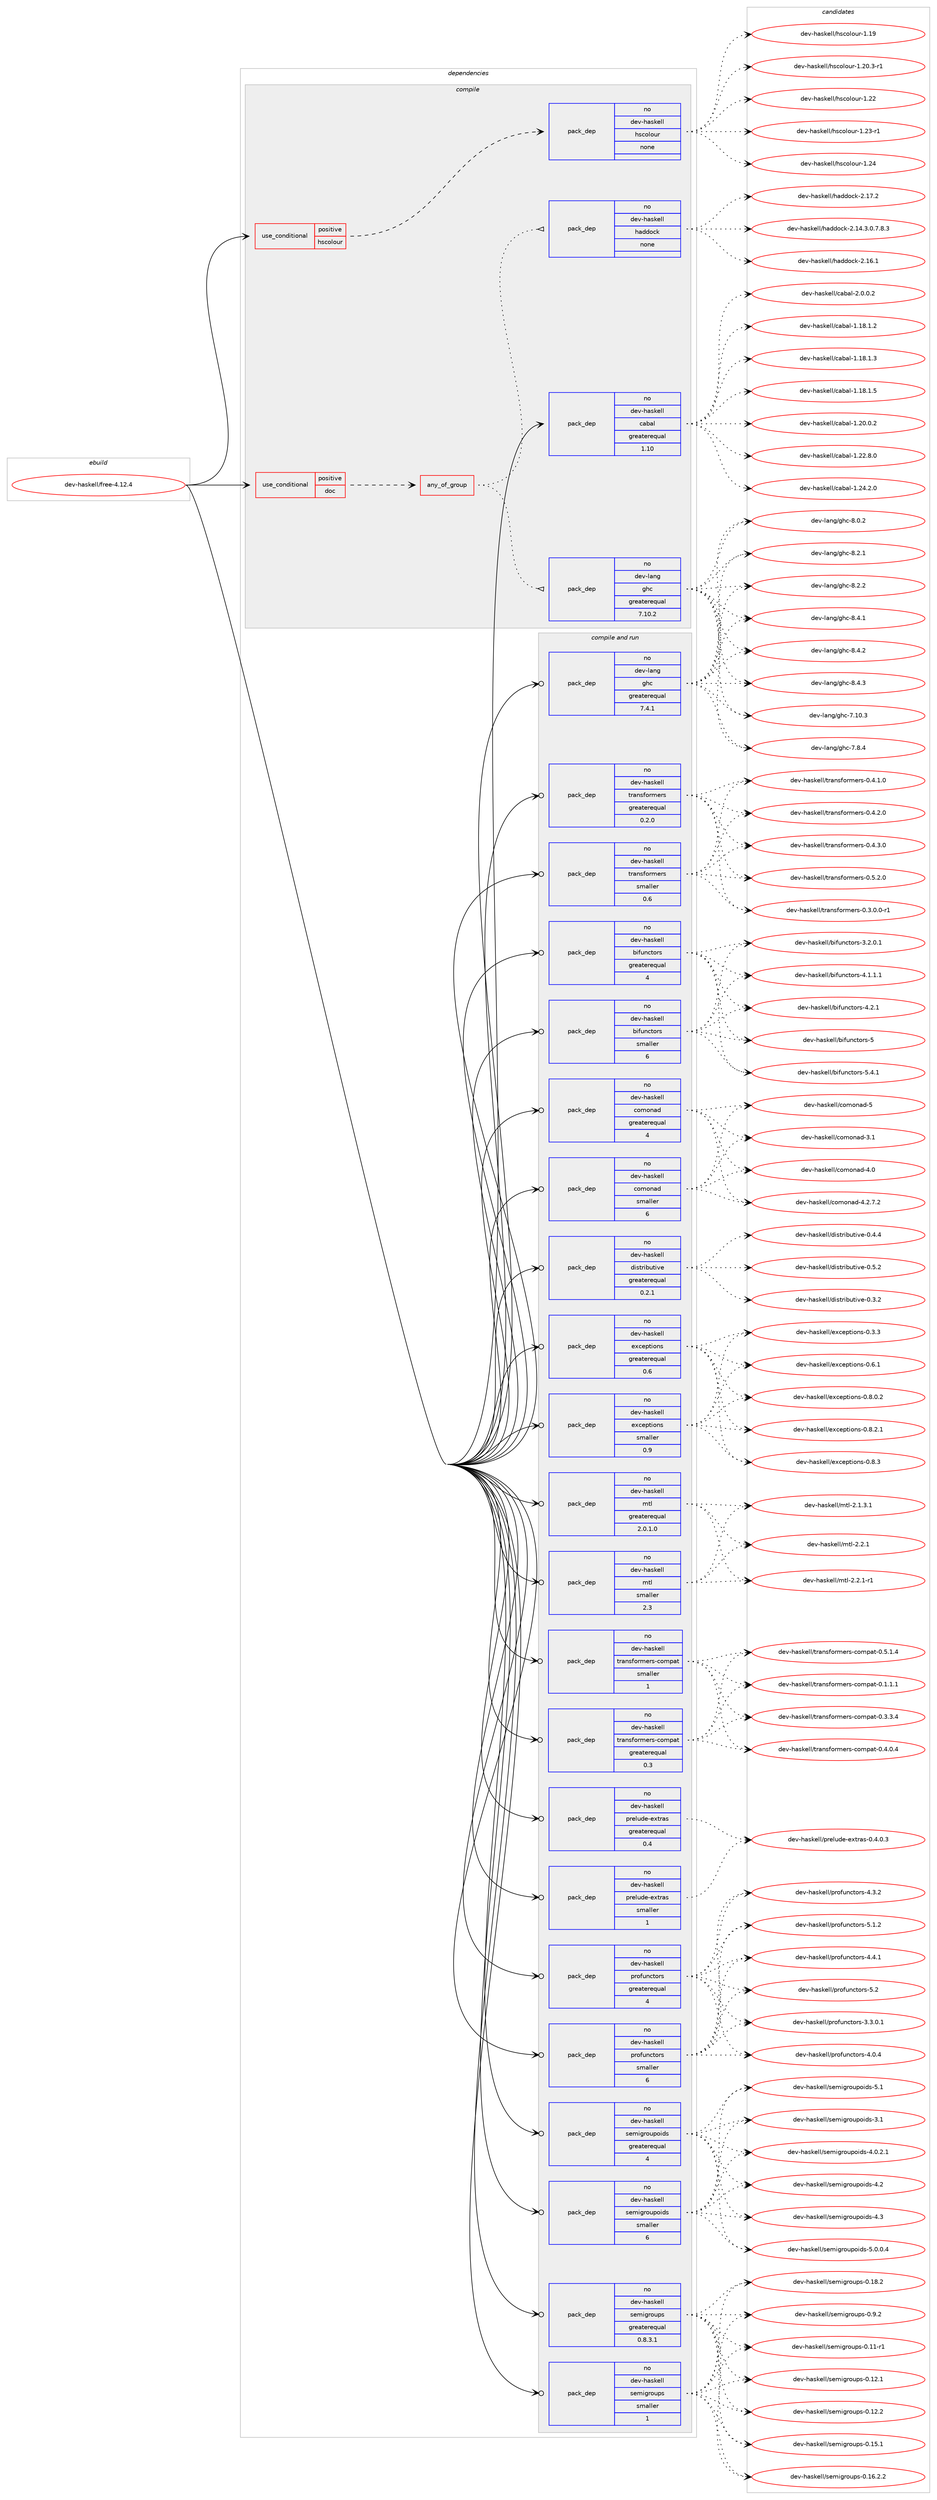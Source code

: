 digraph prolog {

# *************
# Graph options
# *************

newrank=true;
concentrate=true;
compound=true;
graph [rankdir=LR,fontname=Helvetica,fontsize=10,ranksep=1.5];#, ranksep=2.5, nodesep=0.2];
edge  [arrowhead=vee];
node  [fontname=Helvetica,fontsize=10];

# **********
# The ebuild
# **********

subgraph cluster_leftcol {
color=gray;
rank=same;
label=<<i>ebuild</i>>;
id [label="dev-haskell/free-4.12.4", color=red, width=4, href="../dev-haskell/free-4.12.4.svg"];
}

# ****************
# The dependencies
# ****************

subgraph cluster_midcol {
color=gray;
label=<<i>dependencies</i>>;
subgraph cluster_compile {
fillcolor="#eeeeee";
style=filled;
label=<<i>compile</i>>;
subgraph cond359608 {
dependency1332619 [label=<<TABLE BORDER="0" CELLBORDER="1" CELLSPACING="0" CELLPADDING="4"><TR><TD ROWSPAN="3" CELLPADDING="10">use_conditional</TD></TR><TR><TD>positive</TD></TR><TR><TD>doc</TD></TR></TABLE>>, shape=none, color=red];
subgraph any20903 {
dependency1332620 [label=<<TABLE BORDER="0" CELLBORDER="1" CELLSPACING="0" CELLPADDING="4"><TR><TD CELLPADDING="10">any_of_group</TD></TR></TABLE>>, shape=none, color=red];subgraph pack951556 {
dependency1332621 [label=<<TABLE BORDER="0" CELLBORDER="1" CELLSPACING="0" CELLPADDING="4" WIDTH="220"><TR><TD ROWSPAN="6" CELLPADDING="30">pack_dep</TD></TR><TR><TD WIDTH="110">no</TD></TR><TR><TD>dev-haskell</TD></TR><TR><TD>haddock</TD></TR><TR><TD>none</TD></TR><TR><TD></TD></TR></TABLE>>, shape=none, color=blue];
}
dependency1332620:e -> dependency1332621:w [weight=20,style="dotted",arrowhead="oinv"];
subgraph pack951557 {
dependency1332622 [label=<<TABLE BORDER="0" CELLBORDER="1" CELLSPACING="0" CELLPADDING="4" WIDTH="220"><TR><TD ROWSPAN="6" CELLPADDING="30">pack_dep</TD></TR><TR><TD WIDTH="110">no</TD></TR><TR><TD>dev-lang</TD></TR><TR><TD>ghc</TD></TR><TR><TD>greaterequal</TD></TR><TR><TD>7.10.2</TD></TR></TABLE>>, shape=none, color=blue];
}
dependency1332620:e -> dependency1332622:w [weight=20,style="dotted",arrowhead="oinv"];
}
dependency1332619:e -> dependency1332620:w [weight=20,style="dashed",arrowhead="vee"];
}
id:e -> dependency1332619:w [weight=20,style="solid",arrowhead="vee"];
subgraph cond359609 {
dependency1332623 [label=<<TABLE BORDER="0" CELLBORDER="1" CELLSPACING="0" CELLPADDING="4"><TR><TD ROWSPAN="3" CELLPADDING="10">use_conditional</TD></TR><TR><TD>positive</TD></TR><TR><TD>hscolour</TD></TR></TABLE>>, shape=none, color=red];
subgraph pack951558 {
dependency1332624 [label=<<TABLE BORDER="0" CELLBORDER="1" CELLSPACING="0" CELLPADDING="4" WIDTH="220"><TR><TD ROWSPAN="6" CELLPADDING="30">pack_dep</TD></TR><TR><TD WIDTH="110">no</TD></TR><TR><TD>dev-haskell</TD></TR><TR><TD>hscolour</TD></TR><TR><TD>none</TD></TR><TR><TD></TD></TR></TABLE>>, shape=none, color=blue];
}
dependency1332623:e -> dependency1332624:w [weight=20,style="dashed",arrowhead="vee"];
}
id:e -> dependency1332623:w [weight=20,style="solid",arrowhead="vee"];
subgraph pack951559 {
dependency1332625 [label=<<TABLE BORDER="0" CELLBORDER="1" CELLSPACING="0" CELLPADDING="4" WIDTH="220"><TR><TD ROWSPAN="6" CELLPADDING="30">pack_dep</TD></TR><TR><TD WIDTH="110">no</TD></TR><TR><TD>dev-haskell</TD></TR><TR><TD>cabal</TD></TR><TR><TD>greaterequal</TD></TR><TR><TD>1.10</TD></TR></TABLE>>, shape=none, color=blue];
}
id:e -> dependency1332625:w [weight=20,style="solid",arrowhead="vee"];
}
subgraph cluster_compileandrun {
fillcolor="#eeeeee";
style=filled;
label=<<i>compile and run</i>>;
subgraph pack951560 {
dependency1332626 [label=<<TABLE BORDER="0" CELLBORDER="1" CELLSPACING="0" CELLPADDING="4" WIDTH="220"><TR><TD ROWSPAN="6" CELLPADDING="30">pack_dep</TD></TR><TR><TD WIDTH="110">no</TD></TR><TR><TD>dev-haskell</TD></TR><TR><TD>bifunctors</TD></TR><TR><TD>greaterequal</TD></TR><TR><TD>4</TD></TR></TABLE>>, shape=none, color=blue];
}
id:e -> dependency1332626:w [weight=20,style="solid",arrowhead="odotvee"];
subgraph pack951561 {
dependency1332627 [label=<<TABLE BORDER="0" CELLBORDER="1" CELLSPACING="0" CELLPADDING="4" WIDTH="220"><TR><TD ROWSPAN="6" CELLPADDING="30">pack_dep</TD></TR><TR><TD WIDTH="110">no</TD></TR><TR><TD>dev-haskell</TD></TR><TR><TD>bifunctors</TD></TR><TR><TD>smaller</TD></TR><TR><TD>6</TD></TR></TABLE>>, shape=none, color=blue];
}
id:e -> dependency1332627:w [weight=20,style="solid",arrowhead="odotvee"];
subgraph pack951562 {
dependency1332628 [label=<<TABLE BORDER="0" CELLBORDER="1" CELLSPACING="0" CELLPADDING="4" WIDTH="220"><TR><TD ROWSPAN="6" CELLPADDING="30">pack_dep</TD></TR><TR><TD WIDTH="110">no</TD></TR><TR><TD>dev-haskell</TD></TR><TR><TD>comonad</TD></TR><TR><TD>greaterequal</TD></TR><TR><TD>4</TD></TR></TABLE>>, shape=none, color=blue];
}
id:e -> dependency1332628:w [weight=20,style="solid",arrowhead="odotvee"];
subgraph pack951563 {
dependency1332629 [label=<<TABLE BORDER="0" CELLBORDER="1" CELLSPACING="0" CELLPADDING="4" WIDTH="220"><TR><TD ROWSPAN="6" CELLPADDING="30">pack_dep</TD></TR><TR><TD WIDTH="110">no</TD></TR><TR><TD>dev-haskell</TD></TR><TR><TD>comonad</TD></TR><TR><TD>smaller</TD></TR><TR><TD>6</TD></TR></TABLE>>, shape=none, color=blue];
}
id:e -> dependency1332629:w [weight=20,style="solid",arrowhead="odotvee"];
subgraph pack951564 {
dependency1332630 [label=<<TABLE BORDER="0" CELLBORDER="1" CELLSPACING="0" CELLPADDING="4" WIDTH="220"><TR><TD ROWSPAN="6" CELLPADDING="30">pack_dep</TD></TR><TR><TD WIDTH="110">no</TD></TR><TR><TD>dev-haskell</TD></TR><TR><TD>distributive</TD></TR><TR><TD>greaterequal</TD></TR><TR><TD>0.2.1</TD></TR></TABLE>>, shape=none, color=blue];
}
id:e -> dependency1332630:w [weight=20,style="solid",arrowhead="odotvee"];
subgraph pack951565 {
dependency1332631 [label=<<TABLE BORDER="0" CELLBORDER="1" CELLSPACING="0" CELLPADDING="4" WIDTH="220"><TR><TD ROWSPAN="6" CELLPADDING="30">pack_dep</TD></TR><TR><TD WIDTH="110">no</TD></TR><TR><TD>dev-haskell</TD></TR><TR><TD>exceptions</TD></TR><TR><TD>greaterequal</TD></TR><TR><TD>0.6</TD></TR></TABLE>>, shape=none, color=blue];
}
id:e -> dependency1332631:w [weight=20,style="solid",arrowhead="odotvee"];
subgraph pack951566 {
dependency1332632 [label=<<TABLE BORDER="0" CELLBORDER="1" CELLSPACING="0" CELLPADDING="4" WIDTH="220"><TR><TD ROWSPAN="6" CELLPADDING="30">pack_dep</TD></TR><TR><TD WIDTH="110">no</TD></TR><TR><TD>dev-haskell</TD></TR><TR><TD>exceptions</TD></TR><TR><TD>smaller</TD></TR><TR><TD>0.9</TD></TR></TABLE>>, shape=none, color=blue];
}
id:e -> dependency1332632:w [weight=20,style="solid",arrowhead="odotvee"];
subgraph pack951567 {
dependency1332633 [label=<<TABLE BORDER="0" CELLBORDER="1" CELLSPACING="0" CELLPADDING="4" WIDTH="220"><TR><TD ROWSPAN="6" CELLPADDING="30">pack_dep</TD></TR><TR><TD WIDTH="110">no</TD></TR><TR><TD>dev-haskell</TD></TR><TR><TD>mtl</TD></TR><TR><TD>greaterequal</TD></TR><TR><TD>2.0.1.0</TD></TR></TABLE>>, shape=none, color=blue];
}
id:e -> dependency1332633:w [weight=20,style="solid",arrowhead="odotvee"];
subgraph pack951568 {
dependency1332634 [label=<<TABLE BORDER="0" CELLBORDER="1" CELLSPACING="0" CELLPADDING="4" WIDTH="220"><TR><TD ROWSPAN="6" CELLPADDING="30">pack_dep</TD></TR><TR><TD WIDTH="110">no</TD></TR><TR><TD>dev-haskell</TD></TR><TR><TD>mtl</TD></TR><TR><TD>smaller</TD></TR><TR><TD>2.3</TD></TR></TABLE>>, shape=none, color=blue];
}
id:e -> dependency1332634:w [weight=20,style="solid",arrowhead="odotvee"];
subgraph pack951569 {
dependency1332635 [label=<<TABLE BORDER="0" CELLBORDER="1" CELLSPACING="0" CELLPADDING="4" WIDTH="220"><TR><TD ROWSPAN="6" CELLPADDING="30">pack_dep</TD></TR><TR><TD WIDTH="110">no</TD></TR><TR><TD>dev-haskell</TD></TR><TR><TD>prelude-extras</TD></TR><TR><TD>greaterequal</TD></TR><TR><TD>0.4</TD></TR></TABLE>>, shape=none, color=blue];
}
id:e -> dependency1332635:w [weight=20,style="solid",arrowhead="odotvee"];
subgraph pack951570 {
dependency1332636 [label=<<TABLE BORDER="0" CELLBORDER="1" CELLSPACING="0" CELLPADDING="4" WIDTH="220"><TR><TD ROWSPAN="6" CELLPADDING="30">pack_dep</TD></TR><TR><TD WIDTH="110">no</TD></TR><TR><TD>dev-haskell</TD></TR><TR><TD>prelude-extras</TD></TR><TR><TD>smaller</TD></TR><TR><TD>1</TD></TR></TABLE>>, shape=none, color=blue];
}
id:e -> dependency1332636:w [weight=20,style="solid",arrowhead="odotvee"];
subgraph pack951571 {
dependency1332637 [label=<<TABLE BORDER="0" CELLBORDER="1" CELLSPACING="0" CELLPADDING="4" WIDTH="220"><TR><TD ROWSPAN="6" CELLPADDING="30">pack_dep</TD></TR><TR><TD WIDTH="110">no</TD></TR><TR><TD>dev-haskell</TD></TR><TR><TD>profunctors</TD></TR><TR><TD>greaterequal</TD></TR><TR><TD>4</TD></TR></TABLE>>, shape=none, color=blue];
}
id:e -> dependency1332637:w [weight=20,style="solid",arrowhead="odotvee"];
subgraph pack951572 {
dependency1332638 [label=<<TABLE BORDER="0" CELLBORDER="1" CELLSPACING="0" CELLPADDING="4" WIDTH="220"><TR><TD ROWSPAN="6" CELLPADDING="30">pack_dep</TD></TR><TR><TD WIDTH="110">no</TD></TR><TR><TD>dev-haskell</TD></TR><TR><TD>profunctors</TD></TR><TR><TD>smaller</TD></TR><TR><TD>6</TD></TR></TABLE>>, shape=none, color=blue];
}
id:e -> dependency1332638:w [weight=20,style="solid",arrowhead="odotvee"];
subgraph pack951573 {
dependency1332639 [label=<<TABLE BORDER="0" CELLBORDER="1" CELLSPACING="0" CELLPADDING="4" WIDTH="220"><TR><TD ROWSPAN="6" CELLPADDING="30">pack_dep</TD></TR><TR><TD WIDTH="110">no</TD></TR><TR><TD>dev-haskell</TD></TR><TR><TD>semigroupoids</TD></TR><TR><TD>greaterequal</TD></TR><TR><TD>4</TD></TR></TABLE>>, shape=none, color=blue];
}
id:e -> dependency1332639:w [weight=20,style="solid",arrowhead="odotvee"];
subgraph pack951574 {
dependency1332640 [label=<<TABLE BORDER="0" CELLBORDER="1" CELLSPACING="0" CELLPADDING="4" WIDTH="220"><TR><TD ROWSPAN="6" CELLPADDING="30">pack_dep</TD></TR><TR><TD WIDTH="110">no</TD></TR><TR><TD>dev-haskell</TD></TR><TR><TD>semigroupoids</TD></TR><TR><TD>smaller</TD></TR><TR><TD>6</TD></TR></TABLE>>, shape=none, color=blue];
}
id:e -> dependency1332640:w [weight=20,style="solid",arrowhead="odotvee"];
subgraph pack951575 {
dependency1332641 [label=<<TABLE BORDER="0" CELLBORDER="1" CELLSPACING="0" CELLPADDING="4" WIDTH="220"><TR><TD ROWSPAN="6" CELLPADDING="30">pack_dep</TD></TR><TR><TD WIDTH="110">no</TD></TR><TR><TD>dev-haskell</TD></TR><TR><TD>semigroups</TD></TR><TR><TD>greaterequal</TD></TR><TR><TD>0.8.3.1</TD></TR></TABLE>>, shape=none, color=blue];
}
id:e -> dependency1332641:w [weight=20,style="solid",arrowhead="odotvee"];
subgraph pack951576 {
dependency1332642 [label=<<TABLE BORDER="0" CELLBORDER="1" CELLSPACING="0" CELLPADDING="4" WIDTH="220"><TR><TD ROWSPAN="6" CELLPADDING="30">pack_dep</TD></TR><TR><TD WIDTH="110">no</TD></TR><TR><TD>dev-haskell</TD></TR><TR><TD>semigroups</TD></TR><TR><TD>smaller</TD></TR><TR><TD>1</TD></TR></TABLE>>, shape=none, color=blue];
}
id:e -> dependency1332642:w [weight=20,style="solid",arrowhead="odotvee"];
subgraph pack951577 {
dependency1332643 [label=<<TABLE BORDER="0" CELLBORDER="1" CELLSPACING="0" CELLPADDING="4" WIDTH="220"><TR><TD ROWSPAN="6" CELLPADDING="30">pack_dep</TD></TR><TR><TD WIDTH="110">no</TD></TR><TR><TD>dev-haskell</TD></TR><TR><TD>transformers</TD></TR><TR><TD>greaterequal</TD></TR><TR><TD>0.2.0</TD></TR></TABLE>>, shape=none, color=blue];
}
id:e -> dependency1332643:w [weight=20,style="solid",arrowhead="odotvee"];
subgraph pack951578 {
dependency1332644 [label=<<TABLE BORDER="0" CELLBORDER="1" CELLSPACING="0" CELLPADDING="4" WIDTH="220"><TR><TD ROWSPAN="6" CELLPADDING="30">pack_dep</TD></TR><TR><TD WIDTH="110">no</TD></TR><TR><TD>dev-haskell</TD></TR><TR><TD>transformers</TD></TR><TR><TD>smaller</TD></TR><TR><TD>0.6</TD></TR></TABLE>>, shape=none, color=blue];
}
id:e -> dependency1332644:w [weight=20,style="solid",arrowhead="odotvee"];
subgraph pack951579 {
dependency1332645 [label=<<TABLE BORDER="0" CELLBORDER="1" CELLSPACING="0" CELLPADDING="4" WIDTH="220"><TR><TD ROWSPAN="6" CELLPADDING="30">pack_dep</TD></TR><TR><TD WIDTH="110">no</TD></TR><TR><TD>dev-haskell</TD></TR><TR><TD>transformers-compat</TD></TR><TR><TD>greaterequal</TD></TR><TR><TD>0.3</TD></TR></TABLE>>, shape=none, color=blue];
}
id:e -> dependency1332645:w [weight=20,style="solid",arrowhead="odotvee"];
subgraph pack951580 {
dependency1332646 [label=<<TABLE BORDER="0" CELLBORDER="1" CELLSPACING="0" CELLPADDING="4" WIDTH="220"><TR><TD ROWSPAN="6" CELLPADDING="30">pack_dep</TD></TR><TR><TD WIDTH="110">no</TD></TR><TR><TD>dev-haskell</TD></TR><TR><TD>transformers-compat</TD></TR><TR><TD>smaller</TD></TR><TR><TD>1</TD></TR></TABLE>>, shape=none, color=blue];
}
id:e -> dependency1332646:w [weight=20,style="solid",arrowhead="odotvee"];
subgraph pack951581 {
dependency1332647 [label=<<TABLE BORDER="0" CELLBORDER="1" CELLSPACING="0" CELLPADDING="4" WIDTH="220"><TR><TD ROWSPAN="6" CELLPADDING="30">pack_dep</TD></TR><TR><TD WIDTH="110">no</TD></TR><TR><TD>dev-lang</TD></TR><TR><TD>ghc</TD></TR><TR><TD>greaterequal</TD></TR><TR><TD>7.4.1</TD></TR></TABLE>>, shape=none, color=blue];
}
id:e -> dependency1332647:w [weight=20,style="solid",arrowhead="odotvee"];
}
subgraph cluster_run {
fillcolor="#eeeeee";
style=filled;
label=<<i>run</i>>;
}
}

# **************
# The candidates
# **************

subgraph cluster_choices {
rank=same;
color=gray;
label=<<i>candidates</i>>;

subgraph choice951556 {
color=black;
nodesep=1;
choice1001011184510497115107101108108471049710010011199107455046495246514648465546564651 [label="dev-haskell/haddock-2.14.3.0.7.8.3", color=red, width=4,href="../dev-haskell/haddock-2.14.3.0.7.8.3.svg"];
choice100101118451049711510710110810847104971001001119910745504649544649 [label="dev-haskell/haddock-2.16.1", color=red, width=4,href="../dev-haskell/haddock-2.16.1.svg"];
choice100101118451049711510710110810847104971001001119910745504649554650 [label="dev-haskell/haddock-2.17.2", color=red, width=4,href="../dev-haskell/haddock-2.17.2.svg"];
dependency1332621:e -> choice1001011184510497115107101108108471049710010011199107455046495246514648465546564651:w [style=dotted,weight="100"];
dependency1332621:e -> choice100101118451049711510710110810847104971001001119910745504649544649:w [style=dotted,weight="100"];
dependency1332621:e -> choice100101118451049711510710110810847104971001001119910745504649554650:w [style=dotted,weight="100"];
}
subgraph choice951557 {
color=black;
nodesep=1;
choice1001011184510897110103471031049945554649484651 [label="dev-lang/ghc-7.10.3", color=red, width=4,href="../dev-lang/ghc-7.10.3.svg"];
choice10010111845108971101034710310499455546564652 [label="dev-lang/ghc-7.8.4", color=red, width=4,href="../dev-lang/ghc-7.8.4.svg"];
choice10010111845108971101034710310499455646484650 [label="dev-lang/ghc-8.0.2", color=red, width=4,href="../dev-lang/ghc-8.0.2.svg"];
choice10010111845108971101034710310499455646504649 [label="dev-lang/ghc-8.2.1", color=red, width=4,href="../dev-lang/ghc-8.2.1.svg"];
choice10010111845108971101034710310499455646504650 [label="dev-lang/ghc-8.2.2", color=red, width=4,href="../dev-lang/ghc-8.2.2.svg"];
choice10010111845108971101034710310499455646524649 [label="dev-lang/ghc-8.4.1", color=red, width=4,href="../dev-lang/ghc-8.4.1.svg"];
choice10010111845108971101034710310499455646524650 [label="dev-lang/ghc-8.4.2", color=red, width=4,href="../dev-lang/ghc-8.4.2.svg"];
choice10010111845108971101034710310499455646524651 [label="dev-lang/ghc-8.4.3", color=red, width=4,href="../dev-lang/ghc-8.4.3.svg"];
dependency1332622:e -> choice1001011184510897110103471031049945554649484651:w [style=dotted,weight="100"];
dependency1332622:e -> choice10010111845108971101034710310499455546564652:w [style=dotted,weight="100"];
dependency1332622:e -> choice10010111845108971101034710310499455646484650:w [style=dotted,weight="100"];
dependency1332622:e -> choice10010111845108971101034710310499455646504649:w [style=dotted,weight="100"];
dependency1332622:e -> choice10010111845108971101034710310499455646504650:w [style=dotted,weight="100"];
dependency1332622:e -> choice10010111845108971101034710310499455646524649:w [style=dotted,weight="100"];
dependency1332622:e -> choice10010111845108971101034710310499455646524650:w [style=dotted,weight="100"];
dependency1332622:e -> choice10010111845108971101034710310499455646524651:w [style=dotted,weight="100"];
}
subgraph choice951558 {
color=black;
nodesep=1;
choice100101118451049711510710110810847104115991111081111171144549464957 [label="dev-haskell/hscolour-1.19", color=red, width=4,href="../dev-haskell/hscolour-1.19.svg"];
choice10010111845104971151071011081084710411599111108111117114454946504846514511449 [label="dev-haskell/hscolour-1.20.3-r1", color=red, width=4,href="../dev-haskell/hscolour-1.20.3-r1.svg"];
choice100101118451049711510710110810847104115991111081111171144549465050 [label="dev-haskell/hscolour-1.22", color=red, width=4,href="../dev-haskell/hscolour-1.22.svg"];
choice1001011184510497115107101108108471041159911110811111711445494650514511449 [label="dev-haskell/hscolour-1.23-r1", color=red, width=4,href="../dev-haskell/hscolour-1.23-r1.svg"];
choice100101118451049711510710110810847104115991111081111171144549465052 [label="dev-haskell/hscolour-1.24", color=red, width=4,href="../dev-haskell/hscolour-1.24.svg"];
dependency1332624:e -> choice100101118451049711510710110810847104115991111081111171144549464957:w [style=dotted,weight="100"];
dependency1332624:e -> choice10010111845104971151071011081084710411599111108111117114454946504846514511449:w [style=dotted,weight="100"];
dependency1332624:e -> choice100101118451049711510710110810847104115991111081111171144549465050:w [style=dotted,weight="100"];
dependency1332624:e -> choice1001011184510497115107101108108471041159911110811111711445494650514511449:w [style=dotted,weight="100"];
dependency1332624:e -> choice100101118451049711510710110810847104115991111081111171144549465052:w [style=dotted,weight="100"];
}
subgraph choice951559 {
color=black;
nodesep=1;
choice10010111845104971151071011081084799979897108454946495646494650 [label="dev-haskell/cabal-1.18.1.2", color=red, width=4,href="../dev-haskell/cabal-1.18.1.2.svg"];
choice10010111845104971151071011081084799979897108454946495646494651 [label="dev-haskell/cabal-1.18.1.3", color=red, width=4,href="../dev-haskell/cabal-1.18.1.3.svg"];
choice10010111845104971151071011081084799979897108454946495646494653 [label="dev-haskell/cabal-1.18.1.5", color=red, width=4,href="../dev-haskell/cabal-1.18.1.5.svg"];
choice10010111845104971151071011081084799979897108454946504846484650 [label="dev-haskell/cabal-1.20.0.2", color=red, width=4,href="../dev-haskell/cabal-1.20.0.2.svg"];
choice10010111845104971151071011081084799979897108454946505046564648 [label="dev-haskell/cabal-1.22.8.0", color=red, width=4,href="../dev-haskell/cabal-1.22.8.0.svg"];
choice10010111845104971151071011081084799979897108454946505246504648 [label="dev-haskell/cabal-1.24.2.0", color=red, width=4,href="../dev-haskell/cabal-1.24.2.0.svg"];
choice100101118451049711510710110810847999798971084550464846484650 [label="dev-haskell/cabal-2.0.0.2", color=red, width=4,href="../dev-haskell/cabal-2.0.0.2.svg"];
dependency1332625:e -> choice10010111845104971151071011081084799979897108454946495646494650:w [style=dotted,weight="100"];
dependency1332625:e -> choice10010111845104971151071011081084799979897108454946495646494651:w [style=dotted,weight="100"];
dependency1332625:e -> choice10010111845104971151071011081084799979897108454946495646494653:w [style=dotted,weight="100"];
dependency1332625:e -> choice10010111845104971151071011081084799979897108454946504846484650:w [style=dotted,weight="100"];
dependency1332625:e -> choice10010111845104971151071011081084799979897108454946505046564648:w [style=dotted,weight="100"];
dependency1332625:e -> choice10010111845104971151071011081084799979897108454946505246504648:w [style=dotted,weight="100"];
dependency1332625:e -> choice100101118451049711510710110810847999798971084550464846484650:w [style=dotted,weight="100"];
}
subgraph choice951560 {
color=black;
nodesep=1;
choice10010111845104971151071011081084798105102117110991161111141154551465046484649 [label="dev-haskell/bifunctors-3.2.0.1", color=red, width=4,href="../dev-haskell/bifunctors-3.2.0.1.svg"];
choice10010111845104971151071011081084798105102117110991161111141154552464946494649 [label="dev-haskell/bifunctors-4.1.1.1", color=red, width=4,href="../dev-haskell/bifunctors-4.1.1.1.svg"];
choice1001011184510497115107101108108479810510211711099116111114115455246504649 [label="dev-haskell/bifunctors-4.2.1", color=red, width=4,href="../dev-haskell/bifunctors-4.2.1.svg"];
choice10010111845104971151071011081084798105102117110991161111141154553 [label="dev-haskell/bifunctors-5", color=red, width=4,href="../dev-haskell/bifunctors-5.svg"];
choice1001011184510497115107101108108479810510211711099116111114115455346524649 [label="dev-haskell/bifunctors-5.4.1", color=red, width=4,href="../dev-haskell/bifunctors-5.4.1.svg"];
dependency1332626:e -> choice10010111845104971151071011081084798105102117110991161111141154551465046484649:w [style=dotted,weight="100"];
dependency1332626:e -> choice10010111845104971151071011081084798105102117110991161111141154552464946494649:w [style=dotted,weight="100"];
dependency1332626:e -> choice1001011184510497115107101108108479810510211711099116111114115455246504649:w [style=dotted,weight="100"];
dependency1332626:e -> choice10010111845104971151071011081084798105102117110991161111141154553:w [style=dotted,weight="100"];
dependency1332626:e -> choice1001011184510497115107101108108479810510211711099116111114115455346524649:w [style=dotted,weight="100"];
}
subgraph choice951561 {
color=black;
nodesep=1;
choice10010111845104971151071011081084798105102117110991161111141154551465046484649 [label="dev-haskell/bifunctors-3.2.0.1", color=red, width=4,href="../dev-haskell/bifunctors-3.2.0.1.svg"];
choice10010111845104971151071011081084798105102117110991161111141154552464946494649 [label="dev-haskell/bifunctors-4.1.1.1", color=red, width=4,href="../dev-haskell/bifunctors-4.1.1.1.svg"];
choice1001011184510497115107101108108479810510211711099116111114115455246504649 [label="dev-haskell/bifunctors-4.2.1", color=red, width=4,href="../dev-haskell/bifunctors-4.2.1.svg"];
choice10010111845104971151071011081084798105102117110991161111141154553 [label="dev-haskell/bifunctors-5", color=red, width=4,href="../dev-haskell/bifunctors-5.svg"];
choice1001011184510497115107101108108479810510211711099116111114115455346524649 [label="dev-haskell/bifunctors-5.4.1", color=red, width=4,href="../dev-haskell/bifunctors-5.4.1.svg"];
dependency1332627:e -> choice10010111845104971151071011081084798105102117110991161111141154551465046484649:w [style=dotted,weight="100"];
dependency1332627:e -> choice10010111845104971151071011081084798105102117110991161111141154552464946494649:w [style=dotted,weight="100"];
dependency1332627:e -> choice1001011184510497115107101108108479810510211711099116111114115455246504649:w [style=dotted,weight="100"];
dependency1332627:e -> choice10010111845104971151071011081084798105102117110991161111141154553:w [style=dotted,weight="100"];
dependency1332627:e -> choice1001011184510497115107101108108479810510211711099116111114115455346524649:w [style=dotted,weight="100"];
}
subgraph choice951562 {
color=black;
nodesep=1;
choice100101118451049711510710110810847991111091111109710045514649 [label="dev-haskell/comonad-3.1", color=red, width=4,href="../dev-haskell/comonad-3.1.svg"];
choice100101118451049711510710110810847991111091111109710045524648 [label="dev-haskell/comonad-4.0", color=red, width=4,href="../dev-haskell/comonad-4.0.svg"];
choice10010111845104971151071011081084799111109111110971004552465046554650 [label="dev-haskell/comonad-4.2.7.2", color=red, width=4,href="../dev-haskell/comonad-4.2.7.2.svg"];
choice10010111845104971151071011081084799111109111110971004553 [label="dev-haskell/comonad-5", color=red, width=4,href="../dev-haskell/comonad-5.svg"];
dependency1332628:e -> choice100101118451049711510710110810847991111091111109710045514649:w [style=dotted,weight="100"];
dependency1332628:e -> choice100101118451049711510710110810847991111091111109710045524648:w [style=dotted,weight="100"];
dependency1332628:e -> choice10010111845104971151071011081084799111109111110971004552465046554650:w [style=dotted,weight="100"];
dependency1332628:e -> choice10010111845104971151071011081084799111109111110971004553:w [style=dotted,weight="100"];
}
subgraph choice951563 {
color=black;
nodesep=1;
choice100101118451049711510710110810847991111091111109710045514649 [label="dev-haskell/comonad-3.1", color=red, width=4,href="../dev-haskell/comonad-3.1.svg"];
choice100101118451049711510710110810847991111091111109710045524648 [label="dev-haskell/comonad-4.0", color=red, width=4,href="../dev-haskell/comonad-4.0.svg"];
choice10010111845104971151071011081084799111109111110971004552465046554650 [label="dev-haskell/comonad-4.2.7.2", color=red, width=4,href="../dev-haskell/comonad-4.2.7.2.svg"];
choice10010111845104971151071011081084799111109111110971004553 [label="dev-haskell/comonad-5", color=red, width=4,href="../dev-haskell/comonad-5.svg"];
dependency1332629:e -> choice100101118451049711510710110810847991111091111109710045514649:w [style=dotted,weight="100"];
dependency1332629:e -> choice100101118451049711510710110810847991111091111109710045524648:w [style=dotted,weight="100"];
dependency1332629:e -> choice10010111845104971151071011081084799111109111110971004552465046554650:w [style=dotted,weight="100"];
dependency1332629:e -> choice10010111845104971151071011081084799111109111110971004553:w [style=dotted,weight="100"];
}
subgraph choice951564 {
color=black;
nodesep=1;
choice10010111845104971151071011081084710010511511611410598117116105118101454846514650 [label="dev-haskell/distributive-0.3.2", color=red, width=4,href="../dev-haskell/distributive-0.3.2.svg"];
choice10010111845104971151071011081084710010511511611410598117116105118101454846524652 [label="dev-haskell/distributive-0.4.4", color=red, width=4,href="../dev-haskell/distributive-0.4.4.svg"];
choice10010111845104971151071011081084710010511511611410598117116105118101454846534650 [label="dev-haskell/distributive-0.5.2", color=red, width=4,href="../dev-haskell/distributive-0.5.2.svg"];
dependency1332630:e -> choice10010111845104971151071011081084710010511511611410598117116105118101454846514650:w [style=dotted,weight="100"];
dependency1332630:e -> choice10010111845104971151071011081084710010511511611410598117116105118101454846524652:w [style=dotted,weight="100"];
dependency1332630:e -> choice10010111845104971151071011081084710010511511611410598117116105118101454846534650:w [style=dotted,weight="100"];
}
subgraph choice951565 {
color=black;
nodesep=1;
choice10010111845104971151071011081084710112099101112116105111110115454846514651 [label="dev-haskell/exceptions-0.3.3", color=red, width=4,href="../dev-haskell/exceptions-0.3.3.svg"];
choice10010111845104971151071011081084710112099101112116105111110115454846544649 [label="dev-haskell/exceptions-0.6.1", color=red, width=4,href="../dev-haskell/exceptions-0.6.1.svg"];
choice100101118451049711510710110810847101120991011121161051111101154548465646484650 [label="dev-haskell/exceptions-0.8.0.2", color=red, width=4,href="../dev-haskell/exceptions-0.8.0.2.svg"];
choice100101118451049711510710110810847101120991011121161051111101154548465646504649 [label="dev-haskell/exceptions-0.8.2.1", color=red, width=4,href="../dev-haskell/exceptions-0.8.2.1.svg"];
choice10010111845104971151071011081084710112099101112116105111110115454846564651 [label="dev-haskell/exceptions-0.8.3", color=red, width=4,href="../dev-haskell/exceptions-0.8.3.svg"];
dependency1332631:e -> choice10010111845104971151071011081084710112099101112116105111110115454846514651:w [style=dotted,weight="100"];
dependency1332631:e -> choice10010111845104971151071011081084710112099101112116105111110115454846544649:w [style=dotted,weight="100"];
dependency1332631:e -> choice100101118451049711510710110810847101120991011121161051111101154548465646484650:w [style=dotted,weight="100"];
dependency1332631:e -> choice100101118451049711510710110810847101120991011121161051111101154548465646504649:w [style=dotted,weight="100"];
dependency1332631:e -> choice10010111845104971151071011081084710112099101112116105111110115454846564651:w [style=dotted,weight="100"];
}
subgraph choice951566 {
color=black;
nodesep=1;
choice10010111845104971151071011081084710112099101112116105111110115454846514651 [label="dev-haskell/exceptions-0.3.3", color=red, width=4,href="../dev-haskell/exceptions-0.3.3.svg"];
choice10010111845104971151071011081084710112099101112116105111110115454846544649 [label="dev-haskell/exceptions-0.6.1", color=red, width=4,href="../dev-haskell/exceptions-0.6.1.svg"];
choice100101118451049711510710110810847101120991011121161051111101154548465646484650 [label="dev-haskell/exceptions-0.8.0.2", color=red, width=4,href="../dev-haskell/exceptions-0.8.0.2.svg"];
choice100101118451049711510710110810847101120991011121161051111101154548465646504649 [label="dev-haskell/exceptions-0.8.2.1", color=red, width=4,href="../dev-haskell/exceptions-0.8.2.1.svg"];
choice10010111845104971151071011081084710112099101112116105111110115454846564651 [label="dev-haskell/exceptions-0.8.3", color=red, width=4,href="../dev-haskell/exceptions-0.8.3.svg"];
dependency1332632:e -> choice10010111845104971151071011081084710112099101112116105111110115454846514651:w [style=dotted,weight="100"];
dependency1332632:e -> choice10010111845104971151071011081084710112099101112116105111110115454846544649:w [style=dotted,weight="100"];
dependency1332632:e -> choice100101118451049711510710110810847101120991011121161051111101154548465646484650:w [style=dotted,weight="100"];
dependency1332632:e -> choice100101118451049711510710110810847101120991011121161051111101154548465646504649:w [style=dotted,weight="100"];
dependency1332632:e -> choice10010111845104971151071011081084710112099101112116105111110115454846564651:w [style=dotted,weight="100"];
}
subgraph choice951567 {
color=black;
nodesep=1;
choice1001011184510497115107101108108471091161084550464946514649 [label="dev-haskell/mtl-2.1.3.1", color=red, width=4,href="../dev-haskell/mtl-2.1.3.1.svg"];
choice100101118451049711510710110810847109116108455046504649 [label="dev-haskell/mtl-2.2.1", color=red, width=4,href="../dev-haskell/mtl-2.2.1.svg"];
choice1001011184510497115107101108108471091161084550465046494511449 [label="dev-haskell/mtl-2.2.1-r1", color=red, width=4,href="../dev-haskell/mtl-2.2.1-r1.svg"];
dependency1332633:e -> choice1001011184510497115107101108108471091161084550464946514649:w [style=dotted,weight="100"];
dependency1332633:e -> choice100101118451049711510710110810847109116108455046504649:w [style=dotted,weight="100"];
dependency1332633:e -> choice1001011184510497115107101108108471091161084550465046494511449:w [style=dotted,weight="100"];
}
subgraph choice951568 {
color=black;
nodesep=1;
choice1001011184510497115107101108108471091161084550464946514649 [label="dev-haskell/mtl-2.1.3.1", color=red, width=4,href="../dev-haskell/mtl-2.1.3.1.svg"];
choice100101118451049711510710110810847109116108455046504649 [label="dev-haskell/mtl-2.2.1", color=red, width=4,href="../dev-haskell/mtl-2.2.1.svg"];
choice1001011184510497115107101108108471091161084550465046494511449 [label="dev-haskell/mtl-2.2.1-r1", color=red, width=4,href="../dev-haskell/mtl-2.2.1-r1.svg"];
dependency1332634:e -> choice1001011184510497115107101108108471091161084550464946514649:w [style=dotted,weight="100"];
dependency1332634:e -> choice100101118451049711510710110810847109116108455046504649:w [style=dotted,weight="100"];
dependency1332634:e -> choice1001011184510497115107101108108471091161084550465046494511449:w [style=dotted,weight="100"];
}
subgraph choice951569 {
color=black;
nodesep=1;
choice10010111845104971151071011081084711211410110811710010145101120116114971154548465246484651 [label="dev-haskell/prelude-extras-0.4.0.3", color=red, width=4,href="../dev-haskell/prelude-extras-0.4.0.3.svg"];
dependency1332635:e -> choice10010111845104971151071011081084711211410110811710010145101120116114971154548465246484651:w [style=dotted,weight="100"];
}
subgraph choice951570 {
color=black;
nodesep=1;
choice10010111845104971151071011081084711211410110811710010145101120116114971154548465246484651 [label="dev-haskell/prelude-extras-0.4.0.3", color=red, width=4,href="../dev-haskell/prelude-extras-0.4.0.3.svg"];
dependency1332636:e -> choice10010111845104971151071011081084711211410110811710010145101120116114971154548465246484651:w [style=dotted,weight="100"];
}
subgraph choice951571 {
color=black;
nodesep=1;
choice100101118451049711510710110810847112114111102117110991161111141154551465146484649 [label="dev-haskell/profunctors-3.3.0.1", color=red, width=4,href="../dev-haskell/profunctors-3.3.0.1.svg"];
choice10010111845104971151071011081084711211411110211711099116111114115455246484652 [label="dev-haskell/profunctors-4.0.4", color=red, width=4,href="../dev-haskell/profunctors-4.0.4.svg"];
choice10010111845104971151071011081084711211411110211711099116111114115455246514650 [label="dev-haskell/profunctors-4.3.2", color=red, width=4,href="../dev-haskell/profunctors-4.3.2.svg"];
choice10010111845104971151071011081084711211411110211711099116111114115455246524649 [label="dev-haskell/profunctors-4.4.1", color=red, width=4,href="../dev-haskell/profunctors-4.4.1.svg"];
choice10010111845104971151071011081084711211411110211711099116111114115455346494650 [label="dev-haskell/profunctors-5.1.2", color=red, width=4,href="../dev-haskell/profunctors-5.1.2.svg"];
choice1001011184510497115107101108108471121141111021171109911611111411545534650 [label="dev-haskell/profunctors-5.2", color=red, width=4,href="../dev-haskell/profunctors-5.2.svg"];
dependency1332637:e -> choice100101118451049711510710110810847112114111102117110991161111141154551465146484649:w [style=dotted,weight="100"];
dependency1332637:e -> choice10010111845104971151071011081084711211411110211711099116111114115455246484652:w [style=dotted,weight="100"];
dependency1332637:e -> choice10010111845104971151071011081084711211411110211711099116111114115455246514650:w [style=dotted,weight="100"];
dependency1332637:e -> choice10010111845104971151071011081084711211411110211711099116111114115455246524649:w [style=dotted,weight="100"];
dependency1332637:e -> choice10010111845104971151071011081084711211411110211711099116111114115455346494650:w [style=dotted,weight="100"];
dependency1332637:e -> choice1001011184510497115107101108108471121141111021171109911611111411545534650:w [style=dotted,weight="100"];
}
subgraph choice951572 {
color=black;
nodesep=1;
choice100101118451049711510710110810847112114111102117110991161111141154551465146484649 [label="dev-haskell/profunctors-3.3.0.1", color=red, width=4,href="../dev-haskell/profunctors-3.3.0.1.svg"];
choice10010111845104971151071011081084711211411110211711099116111114115455246484652 [label="dev-haskell/profunctors-4.0.4", color=red, width=4,href="../dev-haskell/profunctors-4.0.4.svg"];
choice10010111845104971151071011081084711211411110211711099116111114115455246514650 [label="dev-haskell/profunctors-4.3.2", color=red, width=4,href="../dev-haskell/profunctors-4.3.2.svg"];
choice10010111845104971151071011081084711211411110211711099116111114115455246524649 [label="dev-haskell/profunctors-4.4.1", color=red, width=4,href="../dev-haskell/profunctors-4.4.1.svg"];
choice10010111845104971151071011081084711211411110211711099116111114115455346494650 [label="dev-haskell/profunctors-5.1.2", color=red, width=4,href="../dev-haskell/profunctors-5.1.2.svg"];
choice1001011184510497115107101108108471121141111021171109911611111411545534650 [label="dev-haskell/profunctors-5.2", color=red, width=4,href="../dev-haskell/profunctors-5.2.svg"];
dependency1332638:e -> choice100101118451049711510710110810847112114111102117110991161111141154551465146484649:w [style=dotted,weight="100"];
dependency1332638:e -> choice10010111845104971151071011081084711211411110211711099116111114115455246484652:w [style=dotted,weight="100"];
dependency1332638:e -> choice10010111845104971151071011081084711211411110211711099116111114115455246514650:w [style=dotted,weight="100"];
dependency1332638:e -> choice10010111845104971151071011081084711211411110211711099116111114115455246524649:w [style=dotted,weight="100"];
dependency1332638:e -> choice10010111845104971151071011081084711211411110211711099116111114115455346494650:w [style=dotted,weight="100"];
dependency1332638:e -> choice1001011184510497115107101108108471121141111021171109911611111411545534650:w [style=dotted,weight="100"];
}
subgraph choice951573 {
color=black;
nodesep=1;
choice10010111845104971151071011081084711510110910510311411111711211110510011545514649 [label="dev-haskell/semigroupoids-3.1", color=red, width=4,href="../dev-haskell/semigroupoids-3.1.svg"];
choice1001011184510497115107101108108471151011091051031141111171121111051001154552464846504649 [label="dev-haskell/semigroupoids-4.0.2.1", color=red, width=4,href="../dev-haskell/semigroupoids-4.0.2.1.svg"];
choice10010111845104971151071011081084711510110910510311411111711211110510011545524650 [label="dev-haskell/semigroupoids-4.2", color=red, width=4,href="../dev-haskell/semigroupoids-4.2.svg"];
choice10010111845104971151071011081084711510110910510311411111711211110510011545524651 [label="dev-haskell/semigroupoids-4.3", color=red, width=4,href="../dev-haskell/semigroupoids-4.3.svg"];
choice1001011184510497115107101108108471151011091051031141111171121111051001154553464846484652 [label="dev-haskell/semigroupoids-5.0.0.4", color=red, width=4,href="../dev-haskell/semigroupoids-5.0.0.4.svg"];
choice10010111845104971151071011081084711510110910510311411111711211110510011545534649 [label="dev-haskell/semigroupoids-5.1", color=red, width=4,href="../dev-haskell/semigroupoids-5.1.svg"];
dependency1332639:e -> choice10010111845104971151071011081084711510110910510311411111711211110510011545514649:w [style=dotted,weight="100"];
dependency1332639:e -> choice1001011184510497115107101108108471151011091051031141111171121111051001154552464846504649:w [style=dotted,weight="100"];
dependency1332639:e -> choice10010111845104971151071011081084711510110910510311411111711211110510011545524650:w [style=dotted,weight="100"];
dependency1332639:e -> choice10010111845104971151071011081084711510110910510311411111711211110510011545524651:w [style=dotted,weight="100"];
dependency1332639:e -> choice1001011184510497115107101108108471151011091051031141111171121111051001154553464846484652:w [style=dotted,weight="100"];
dependency1332639:e -> choice10010111845104971151071011081084711510110910510311411111711211110510011545534649:w [style=dotted,weight="100"];
}
subgraph choice951574 {
color=black;
nodesep=1;
choice10010111845104971151071011081084711510110910510311411111711211110510011545514649 [label="dev-haskell/semigroupoids-3.1", color=red, width=4,href="../dev-haskell/semigroupoids-3.1.svg"];
choice1001011184510497115107101108108471151011091051031141111171121111051001154552464846504649 [label="dev-haskell/semigroupoids-4.0.2.1", color=red, width=4,href="../dev-haskell/semigroupoids-4.0.2.1.svg"];
choice10010111845104971151071011081084711510110910510311411111711211110510011545524650 [label="dev-haskell/semigroupoids-4.2", color=red, width=4,href="../dev-haskell/semigroupoids-4.2.svg"];
choice10010111845104971151071011081084711510110910510311411111711211110510011545524651 [label="dev-haskell/semigroupoids-4.3", color=red, width=4,href="../dev-haskell/semigroupoids-4.3.svg"];
choice1001011184510497115107101108108471151011091051031141111171121111051001154553464846484652 [label="dev-haskell/semigroupoids-5.0.0.4", color=red, width=4,href="../dev-haskell/semigroupoids-5.0.0.4.svg"];
choice10010111845104971151071011081084711510110910510311411111711211110510011545534649 [label="dev-haskell/semigroupoids-5.1", color=red, width=4,href="../dev-haskell/semigroupoids-5.1.svg"];
dependency1332640:e -> choice10010111845104971151071011081084711510110910510311411111711211110510011545514649:w [style=dotted,weight="100"];
dependency1332640:e -> choice1001011184510497115107101108108471151011091051031141111171121111051001154552464846504649:w [style=dotted,weight="100"];
dependency1332640:e -> choice10010111845104971151071011081084711510110910510311411111711211110510011545524650:w [style=dotted,weight="100"];
dependency1332640:e -> choice10010111845104971151071011081084711510110910510311411111711211110510011545524651:w [style=dotted,weight="100"];
dependency1332640:e -> choice1001011184510497115107101108108471151011091051031141111171121111051001154553464846484652:w [style=dotted,weight="100"];
dependency1332640:e -> choice10010111845104971151071011081084711510110910510311411111711211110510011545534649:w [style=dotted,weight="100"];
}
subgraph choice951575 {
color=black;
nodesep=1;
choice10010111845104971151071011081084711510110910510311411111711211545484649494511449 [label="dev-haskell/semigroups-0.11-r1", color=red, width=4,href="../dev-haskell/semigroups-0.11-r1.svg"];
choice10010111845104971151071011081084711510110910510311411111711211545484649504649 [label="dev-haskell/semigroups-0.12.1", color=red, width=4,href="../dev-haskell/semigroups-0.12.1.svg"];
choice10010111845104971151071011081084711510110910510311411111711211545484649504650 [label="dev-haskell/semigroups-0.12.2", color=red, width=4,href="../dev-haskell/semigroups-0.12.2.svg"];
choice10010111845104971151071011081084711510110910510311411111711211545484649534649 [label="dev-haskell/semigroups-0.15.1", color=red, width=4,href="../dev-haskell/semigroups-0.15.1.svg"];
choice100101118451049711510710110810847115101109105103114111117112115454846495446504650 [label="dev-haskell/semigroups-0.16.2.2", color=red, width=4,href="../dev-haskell/semigroups-0.16.2.2.svg"];
choice10010111845104971151071011081084711510110910510311411111711211545484649564650 [label="dev-haskell/semigroups-0.18.2", color=red, width=4,href="../dev-haskell/semigroups-0.18.2.svg"];
choice100101118451049711510710110810847115101109105103114111117112115454846574650 [label="dev-haskell/semigroups-0.9.2", color=red, width=4,href="../dev-haskell/semigroups-0.9.2.svg"];
dependency1332641:e -> choice10010111845104971151071011081084711510110910510311411111711211545484649494511449:w [style=dotted,weight="100"];
dependency1332641:e -> choice10010111845104971151071011081084711510110910510311411111711211545484649504649:w [style=dotted,weight="100"];
dependency1332641:e -> choice10010111845104971151071011081084711510110910510311411111711211545484649504650:w [style=dotted,weight="100"];
dependency1332641:e -> choice10010111845104971151071011081084711510110910510311411111711211545484649534649:w [style=dotted,weight="100"];
dependency1332641:e -> choice100101118451049711510710110810847115101109105103114111117112115454846495446504650:w [style=dotted,weight="100"];
dependency1332641:e -> choice10010111845104971151071011081084711510110910510311411111711211545484649564650:w [style=dotted,weight="100"];
dependency1332641:e -> choice100101118451049711510710110810847115101109105103114111117112115454846574650:w [style=dotted,weight="100"];
}
subgraph choice951576 {
color=black;
nodesep=1;
choice10010111845104971151071011081084711510110910510311411111711211545484649494511449 [label="dev-haskell/semigroups-0.11-r1", color=red, width=4,href="../dev-haskell/semigroups-0.11-r1.svg"];
choice10010111845104971151071011081084711510110910510311411111711211545484649504649 [label="dev-haskell/semigroups-0.12.1", color=red, width=4,href="../dev-haskell/semigroups-0.12.1.svg"];
choice10010111845104971151071011081084711510110910510311411111711211545484649504650 [label="dev-haskell/semigroups-0.12.2", color=red, width=4,href="../dev-haskell/semigroups-0.12.2.svg"];
choice10010111845104971151071011081084711510110910510311411111711211545484649534649 [label="dev-haskell/semigroups-0.15.1", color=red, width=4,href="../dev-haskell/semigroups-0.15.1.svg"];
choice100101118451049711510710110810847115101109105103114111117112115454846495446504650 [label="dev-haskell/semigroups-0.16.2.2", color=red, width=4,href="../dev-haskell/semigroups-0.16.2.2.svg"];
choice10010111845104971151071011081084711510110910510311411111711211545484649564650 [label="dev-haskell/semigroups-0.18.2", color=red, width=4,href="../dev-haskell/semigroups-0.18.2.svg"];
choice100101118451049711510710110810847115101109105103114111117112115454846574650 [label="dev-haskell/semigroups-0.9.2", color=red, width=4,href="../dev-haskell/semigroups-0.9.2.svg"];
dependency1332642:e -> choice10010111845104971151071011081084711510110910510311411111711211545484649494511449:w [style=dotted,weight="100"];
dependency1332642:e -> choice10010111845104971151071011081084711510110910510311411111711211545484649504649:w [style=dotted,weight="100"];
dependency1332642:e -> choice10010111845104971151071011081084711510110910510311411111711211545484649504650:w [style=dotted,weight="100"];
dependency1332642:e -> choice10010111845104971151071011081084711510110910510311411111711211545484649534649:w [style=dotted,weight="100"];
dependency1332642:e -> choice100101118451049711510710110810847115101109105103114111117112115454846495446504650:w [style=dotted,weight="100"];
dependency1332642:e -> choice10010111845104971151071011081084711510110910510311411111711211545484649564650:w [style=dotted,weight="100"];
dependency1332642:e -> choice100101118451049711510710110810847115101109105103114111117112115454846574650:w [style=dotted,weight="100"];
}
subgraph choice951577 {
color=black;
nodesep=1;
choice1001011184510497115107101108108471161149711011510211111410910111411545484651464846484511449 [label="dev-haskell/transformers-0.3.0.0-r1", color=red, width=4,href="../dev-haskell/transformers-0.3.0.0-r1.svg"];
choice100101118451049711510710110810847116114971101151021111141091011141154548465246494648 [label="dev-haskell/transformers-0.4.1.0", color=red, width=4,href="../dev-haskell/transformers-0.4.1.0.svg"];
choice100101118451049711510710110810847116114971101151021111141091011141154548465246504648 [label="dev-haskell/transformers-0.4.2.0", color=red, width=4,href="../dev-haskell/transformers-0.4.2.0.svg"];
choice100101118451049711510710110810847116114971101151021111141091011141154548465246514648 [label="dev-haskell/transformers-0.4.3.0", color=red, width=4,href="../dev-haskell/transformers-0.4.3.0.svg"];
choice100101118451049711510710110810847116114971101151021111141091011141154548465346504648 [label="dev-haskell/transformers-0.5.2.0", color=red, width=4,href="../dev-haskell/transformers-0.5.2.0.svg"];
dependency1332643:e -> choice1001011184510497115107101108108471161149711011510211111410910111411545484651464846484511449:w [style=dotted,weight="100"];
dependency1332643:e -> choice100101118451049711510710110810847116114971101151021111141091011141154548465246494648:w [style=dotted,weight="100"];
dependency1332643:e -> choice100101118451049711510710110810847116114971101151021111141091011141154548465246504648:w [style=dotted,weight="100"];
dependency1332643:e -> choice100101118451049711510710110810847116114971101151021111141091011141154548465246514648:w [style=dotted,weight="100"];
dependency1332643:e -> choice100101118451049711510710110810847116114971101151021111141091011141154548465346504648:w [style=dotted,weight="100"];
}
subgraph choice951578 {
color=black;
nodesep=1;
choice1001011184510497115107101108108471161149711011510211111410910111411545484651464846484511449 [label="dev-haskell/transformers-0.3.0.0-r1", color=red, width=4,href="../dev-haskell/transformers-0.3.0.0-r1.svg"];
choice100101118451049711510710110810847116114971101151021111141091011141154548465246494648 [label="dev-haskell/transformers-0.4.1.0", color=red, width=4,href="../dev-haskell/transformers-0.4.1.0.svg"];
choice100101118451049711510710110810847116114971101151021111141091011141154548465246504648 [label="dev-haskell/transformers-0.4.2.0", color=red, width=4,href="../dev-haskell/transformers-0.4.2.0.svg"];
choice100101118451049711510710110810847116114971101151021111141091011141154548465246514648 [label="dev-haskell/transformers-0.4.3.0", color=red, width=4,href="../dev-haskell/transformers-0.4.3.0.svg"];
choice100101118451049711510710110810847116114971101151021111141091011141154548465346504648 [label="dev-haskell/transformers-0.5.2.0", color=red, width=4,href="../dev-haskell/transformers-0.5.2.0.svg"];
dependency1332644:e -> choice1001011184510497115107101108108471161149711011510211111410910111411545484651464846484511449:w [style=dotted,weight="100"];
dependency1332644:e -> choice100101118451049711510710110810847116114971101151021111141091011141154548465246494648:w [style=dotted,weight="100"];
dependency1332644:e -> choice100101118451049711510710110810847116114971101151021111141091011141154548465246504648:w [style=dotted,weight="100"];
dependency1332644:e -> choice100101118451049711510710110810847116114971101151021111141091011141154548465246514648:w [style=dotted,weight="100"];
dependency1332644:e -> choice100101118451049711510710110810847116114971101151021111141091011141154548465346504648:w [style=dotted,weight="100"];
}
subgraph choice951579 {
color=black;
nodesep=1;
choice100101118451049711510710110810847116114971101151021111141091011141154599111109112971164548464946494649 [label="dev-haskell/transformers-compat-0.1.1.1", color=red, width=4,href="../dev-haskell/transformers-compat-0.1.1.1.svg"];
choice100101118451049711510710110810847116114971101151021111141091011141154599111109112971164548465146514652 [label="dev-haskell/transformers-compat-0.3.3.4", color=red, width=4,href="../dev-haskell/transformers-compat-0.3.3.4.svg"];
choice100101118451049711510710110810847116114971101151021111141091011141154599111109112971164548465246484652 [label="dev-haskell/transformers-compat-0.4.0.4", color=red, width=4,href="../dev-haskell/transformers-compat-0.4.0.4.svg"];
choice100101118451049711510710110810847116114971101151021111141091011141154599111109112971164548465346494652 [label="dev-haskell/transformers-compat-0.5.1.4", color=red, width=4,href="../dev-haskell/transformers-compat-0.5.1.4.svg"];
dependency1332645:e -> choice100101118451049711510710110810847116114971101151021111141091011141154599111109112971164548464946494649:w [style=dotted,weight="100"];
dependency1332645:e -> choice100101118451049711510710110810847116114971101151021111141091011141154599111109112971164548465146514652:w [style=dotted,weight="100"];
dependency1332645:e -> choice100101118451049711510710110810847116114971101151021111141091011141154599111109112971164548465246484652:w [style=dotted,weight="100"];
dependency1332645:e -> choice100101118451049711510710110810847116114971101151021111141091011141154599111109112971164548465346494652:w [style=dotted,weight="100"];
}
subgraph choice951580 {
color=black;
nodesep=1;
choice100101118451049711510710110810847116114971101151021111141091011141154599111109112971164548464946494649 [label="dev-haskell/transformers-compat-0.1.1.1", color=red, width=4,href="../dev-haskell/transformers-compat-0.1.1.1.svg"];
choice100101118451049711510710110810847116114971101151021111141091011141154599111109112971164548465146514652 [label="dev-haskell/transformers-compat-0.3.3.4", color=red, width=4,href="../dev-haskell/transformers-compat-0.3.3.4.svg"];
choice100101118451049711510710110810847116114971101151021111141091011141154599111109112971164548465246484652 [label="dev-haskell/transformers-compat-0.4.0.4", color=red, width=4,href="../dev-haskell/transformers-compat-0.4.0.4.svg"];
choice100101118451049711510710110810847116114971101151021111141091011141154599111109112971164548465346494652 [label="dev-haskell/transformers-compat-0.5.1.4", color=red, width=4,href="../dev-haskell/transformers-compat-0.5.1.4.svg"];
dependency1332646:e -> choice100101118451049711510710110810847116114971101151021111141091011141154599111109112971164548464946494649:w [style=dotted,weight="100"];
dependency1332646:e -> choice100101118451049711510710110810847116114971101151021111141091011141154599111109112971164548465146514652:w [style=dotted,weight="100"];
dependency1332646:e -> choice100101118451049711510710110810847116114971101151021111141091011141154599111109112971164548465246484652:w [style=dotted,weight="100"];
dependency1332646:e -> choice100101118451049711510710110810847116114971101151021111141091011141154599111109112971164548465346494652:w [style=dotted,weight="100"];
}
subgraph choice951581 {
color=black;
nodesep=1;
choice1001011184510897110103471031049945554649484651 [label="dev-lang/ghc-7.10.3", color=red, width=4,href="../dev-lang/ghc-7.10.3.svg"];
choice10010111845108971101034710310499455546564652 [label="dev-lang/ghc-7.8.4", color=red, width=4,href="../dev-lang/ghc-7.8.4.svg"];
choice10010111845108971101034710310499455646484650 [label="dev-lang/ghc-8.0.2", color=red, width=4,href="../dev-lang/ghc-8.0.2.svg"];
choice10010111845108971101034710310499455646504649 [label="dev-lang/ghc-8.2.1", color=red, width=4,href="../dev-lang/ghc-8.2.1.svg"];
choice10010111845108971101034710310499455646504650 [label="dev-lang/ghc-8.2.2", color=red, width=4,href="../dev-lang/ghc-8.2.2.svg"];
choice10010111845108971101034710310499455646524649 [label="dev-lang/ghc-8.4.1", color=red, width=4,href="../dev-lang/ghc-8.4.1.svg"];
choice10010111845108971101034710310499455646524650 [label="dev-lang/ghc-8.4.2", color=red, width=4,href="../dev-lang/ghc-8.4.2.svg"];
choice10010111845108971101034710310499455646524651 [label="dev-lang/ghc-8.4.3", color=red, width=4,href="../dev-lang/ghc-8.4.3.svg"];
dependency1332647:e -> choice1001011184510897110103471031049945554649484651:w [style=dotted,weight="100"];
dependency1332647:e -> choice10010111845108971101034710310499455546564652:w [style=dotted,weight="100"];
dependency1332647:e -> choice10010111845108971101034710310499455646484650:w [style=dotted,weight="100"];
dependency1332647:e -> choice10010111845108971101034710310499455646504649:w [style=dotted,weight="100"];
dependency1332647:e -> choice10010111845108971101034710310499455646504650:w [style=dotted,weight="100"];
dependency1332647:e -> choice10010111845108971101034710310499455646524649:w [style=dotted,weight="100"];
dependency1332647:e -> choice10010111845108971101034710310499455646524650:w [style=dotted,weight="100"];
dependency1332647:e -> choice10010111845108971101034710310499455646524651:w [style=dotted,weight="100"];
}
}

}
